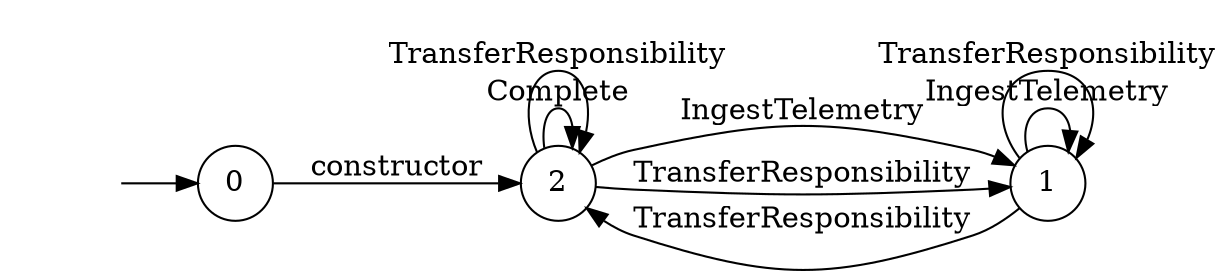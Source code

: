 digraph "Dapp-Automata-data/fuzzer/testnetdata-model-rq1/RefrigeratedTransportation/FSM-1" {
	graph [rankdir=LR]
	"" [label="" shape=plaintext]
	2 [label=2 shape=circle]
	1 [label=1 shape=circle]
	0 [label=0 shape=circle]
	"" -> 0 [label=""]
	0 -> 2 [label=constructor]
	2 -> 1 [label=IngestTelemetry]
	2 -> 2 [label=Complete]
	2 -> 2 [label=TransferResponsibility]
	2 -> 1 [label=TransferResponsibility]
	1 -> 1 [label=IngestTelemetry]
	1 -> 2 [label=TransferResponsibility]
	1 -> 1 [label=TransferResponsibility]
}
